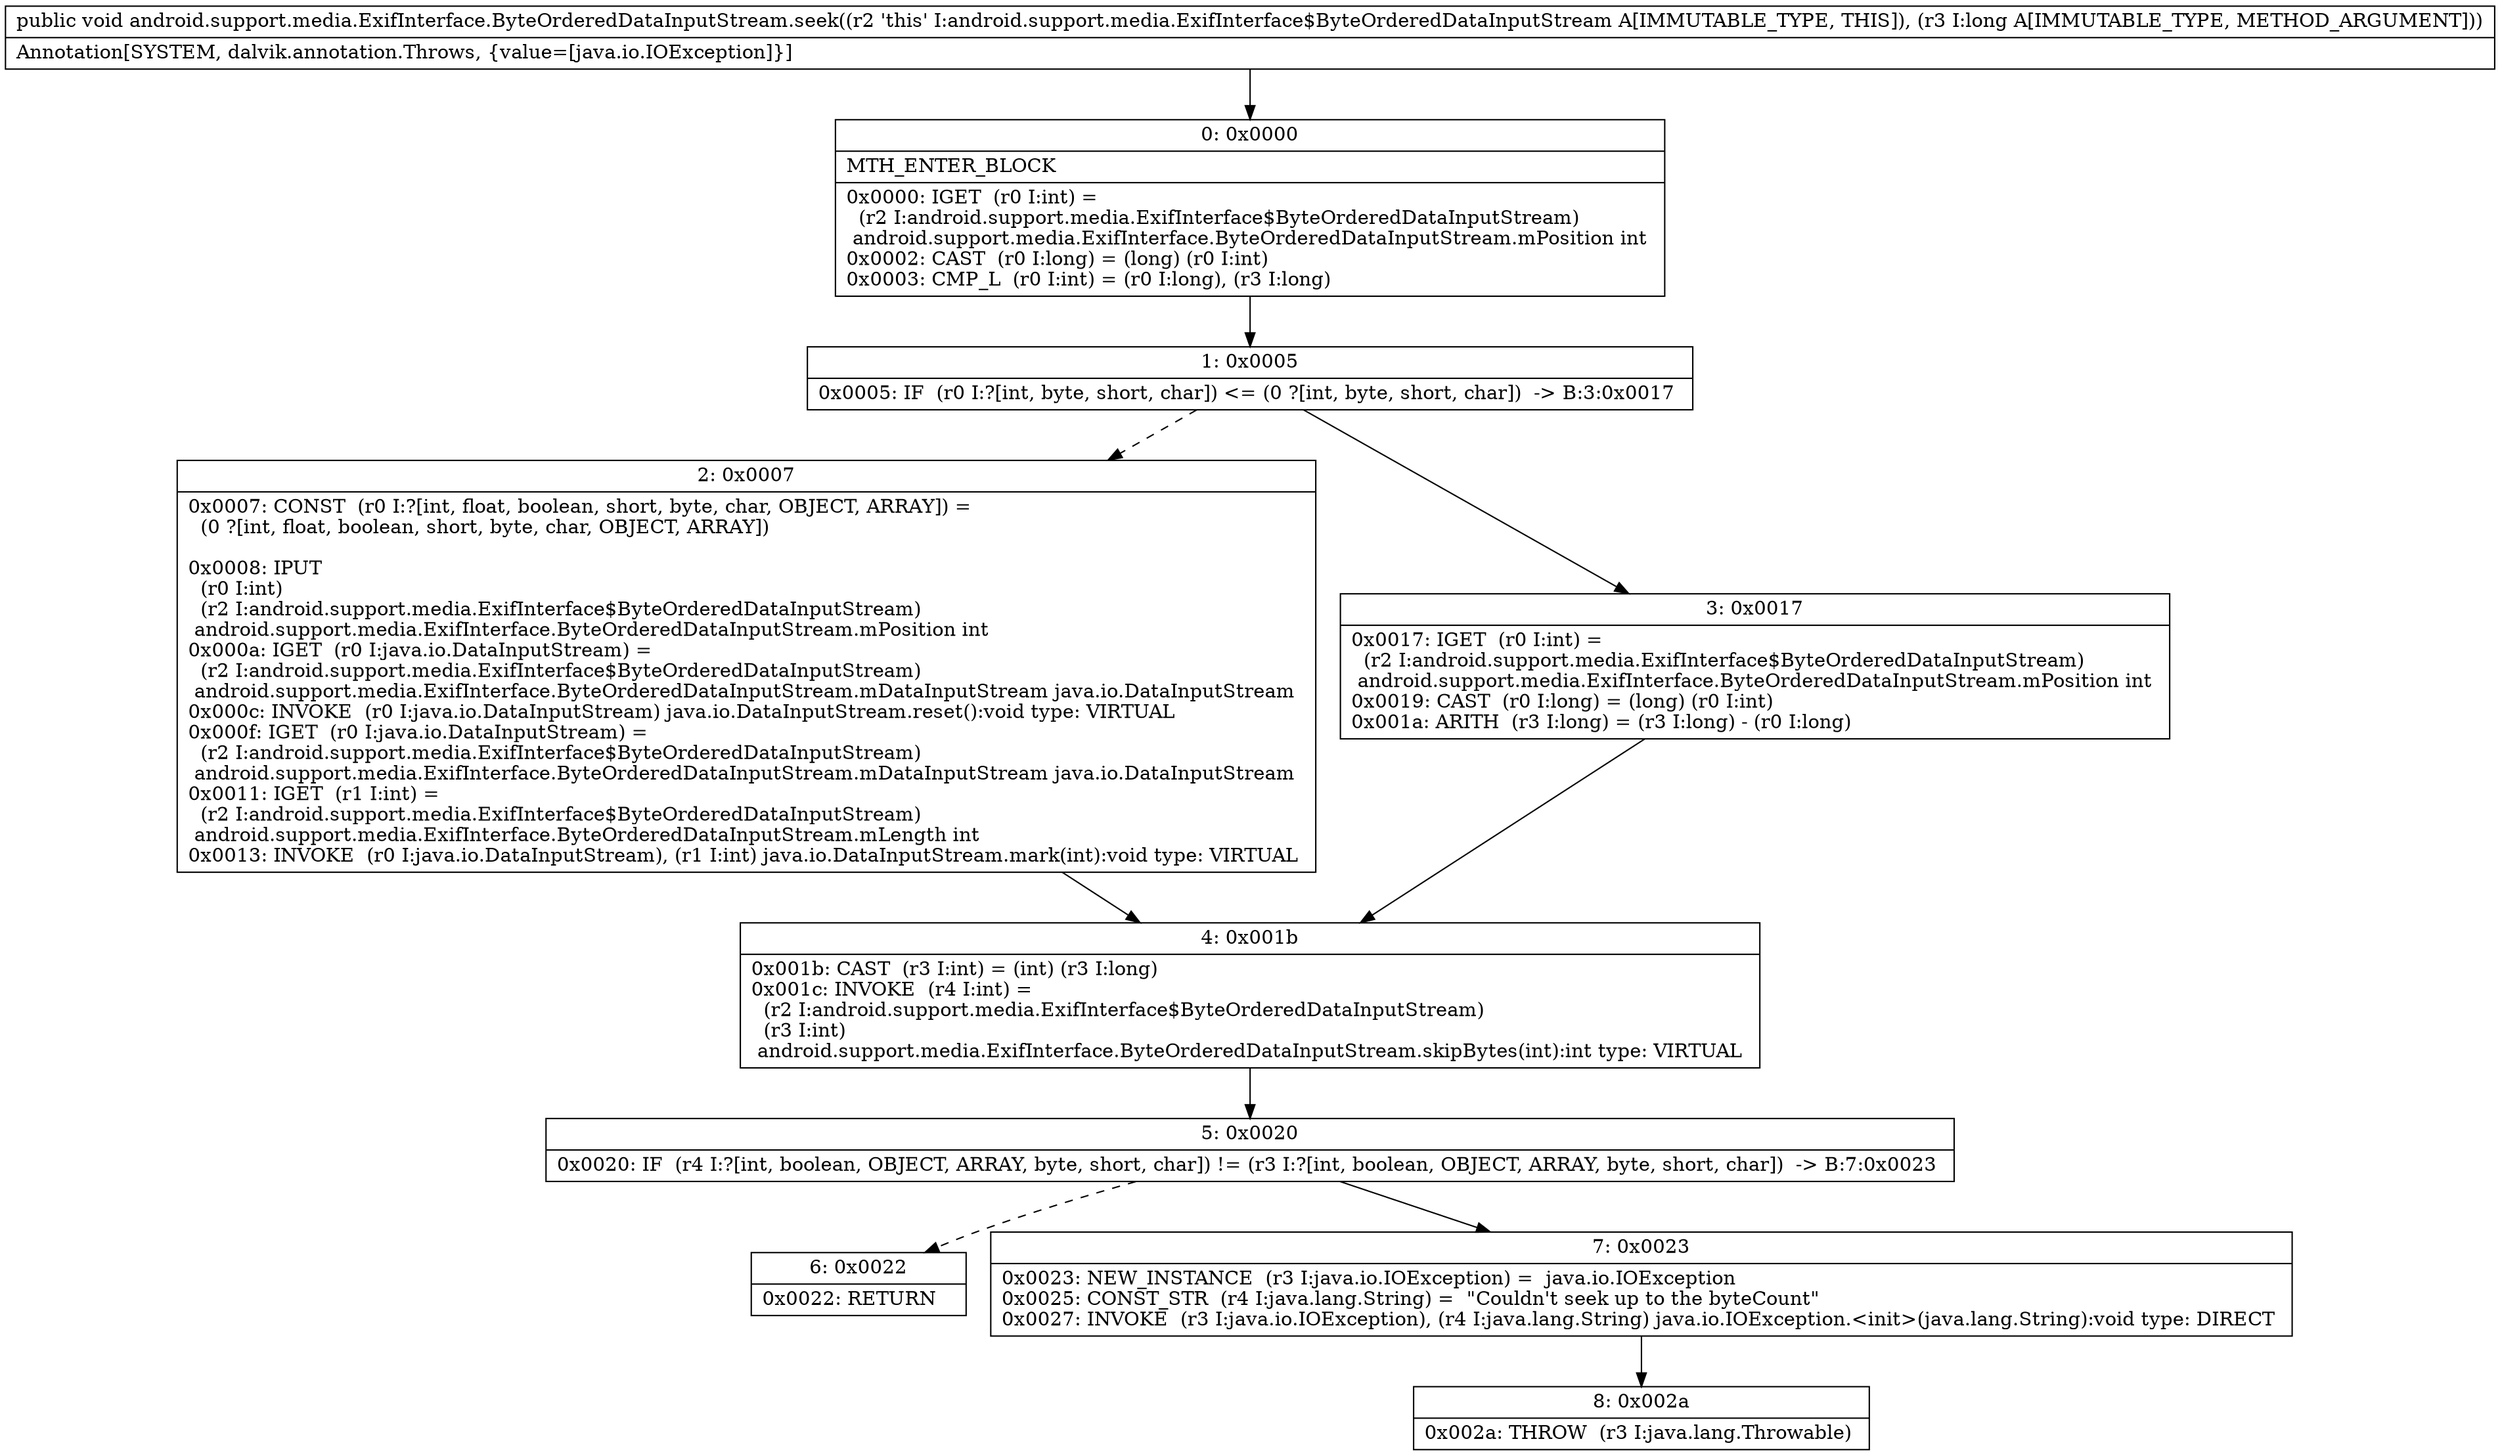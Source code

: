 digraph "CFG forandroid.support.media.ExifInterface.ByteOrderedDataInputStream.seek(J)V" {
Node_0 [shape=record,label="{0\:\ 0x0000|MTH_ENTER_BLOCK\l|0x0000: IGET  (r0 I:int) = \l  (r2 I:android.support.media.ExifInterface$ByteOrderedDataInputStream)\l android.support.media.ExifInterface.ByteOrderedDataInputStream.mPosition int \l0x0002: CAST  (r0 I:long) = (long) (r0 I:int) \l0x0003: CMP_L  (r0 I:int) = (r0 I:long), (r3 I:long) \l}"];
Node_1 [shape=record,label="{1\:\ 0x0005|0x0005: IF  (r0 I:?[int, byte, short, char]) \<= (0 ?[int, byte, short, char])  \-\> B:3:0x0017 \l}"];
Node_2 [shape=record,label="{2\:\ 0x0007|0x0007: CONST  (r0 I:?[int, float, boolean, short, byte, char, OBJECT, ARRAY]) = \l  (0 ?[int, float, boolean, short, byte, char, OBJECT, ARRAY])\l \l0x0008: IPUT  \l  (r0 I:int)\l  (r2 I:android.support.media.ExifInterface$ByteOrderedDataInputStream)\l android.support.media.ExifInterface.ByteOrderedDataInputStream.mPosition int \l0x000a: IGET  (r0 I:java.io.DataInputStream) = \l  (r2 I:android.support.media.ExifInterface$ByteOrderedDataInputStream)\l android.support.media.ExifInterface.ByteOrderedDataInputStream.mDataInputStream java.io.DataInputStream \l0x000c: INVOKE  (r0 I:java.io.DataInputStream) java.io.DataInputStream.reset():void type: VIRTUAL \l0x000f: IGET  (r0 I:java.io.DataInputStream) = \l  (r2 I:android.support.media.ExifInterface$ByteOrderedDataInputStream)\l android.support.media.ExifInterface.ByteOrderedDataInputStream.mDataInputStream java.io.DataInputStream \l0x0011: IGET  (r1 I:int) = \l  (r2 I:android.support.media.ExifInterface$ByteOrderedDataInputStream)\l android.support.media.ExifInterface.ByteOrderedDataInputStream.mLength int \l0x0013: INVOKE  (r0 I:java.io.DataInputStream), (r1 I:int) java.io.DataInputStream.mark(int):void type: VIRTUAL \l}"];
Node_3 [shape=record,label="{3\:\ 0x0017|0x0017: IGET  (r0 I:int) = \l  (r2 I:android.support.media.ExifInterface$ByteOrderedDataInputStream)\l android.support.media.ExifInterface.ByteOrderedDataInputStream.mPosition int \l0x0019: CAST  (r0 I:long) = (long) (r0 I:int) \l0x001a: ARITH  (r3 I:long) = (r3 I:long) \- (r0 I:long) \l}"];
Node_4 [shape=record,label="{4\:\ 0x001b|0x001b: CAST  (r3 I:int) = (int) (r3 I:long) \l0x001c: INVOKE  (r4 I:int) = \l  (r2 I:android.support.media.ExifInterface$ByteOrderedDataInputStream)\l  (r3 I:int)\l android.support.media.ExifInterface.ByteOrderedDataInputStream.skipBytes(int):int type: VIRTUAL \l}"];
Node_5 [shape=record,label="{5\:\ 0x0020|0x0020: IF  (r4 I:?[int, boolean, OBJECT, ARRAY, byte, short, char]) != (r3 I:?[int, boolean, OBJECT, ARRAY, byte, short, char])  \-\> B:7:0x0023 \l}"];
Node_6 [shape=record,label="{6\:\ 0x0022|0x0022: RETURN   \l}"];
Node_7 [shape=record,label="{7\:\ 0x0023|0x0023: NEW_INSTANCE  (r3 I:java.io.IOException) =  java.io.IOException \l0x0025: CONST_STR  (r4 I:java.lang.String) =  \"Couldn't seek up to the byteCount\" \l0x0027: INVOKE  (r3 I:java.io.IOException), (r4 I:java.lang.String) java.io.IOException.\<init\>(java.lang.String):void type: DIRECT \l}"];
Node_8 [shape=record,label="{8\:\ 0x002a|0x002a: THROW  (r3 I:java.lang.Throwable) \l}"];
MethodNode[shape=record,label="{public void android.support.media.ExifInterface.ByteOrderedDataInputStream.seek((r2 'this' I:android.support.media.ExifInterface$ByteOrderedDataInputStream A[IMMUTABLE_TYPE, THIS]), (r3 I:long A[IMMUTABLE_TYPE, METHOD_ARGUMENT]))  | Annotation[SYSTEM, dalvik.annotation.Throws, \{value=[java.io.IOException]\}]\l}"];
MethodNode -> Node_0;
Node_0 -> Node_1;
Node_1 -> Node_2[style=dashed];
Node_1 -> Node_3;
Node_2 -> Node_4;
Node_3 -> Node_4;
Node_4 -> Node_5;
Node_5 -> Node_6[style=dashed];
Node_5 -> Node_7;
Node_7 -> Node_8;
}

